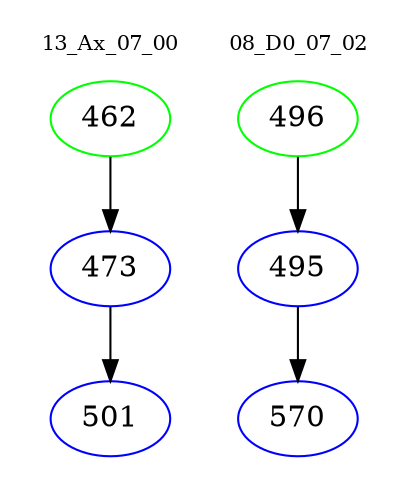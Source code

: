 digraph{
subgraph cluster_0 {
color = white
label = "13_Ax_07_00";
fontsize=10;
T0_462 [label="462", color="green"]
T0_462 -> T0_473 [color="black"]
T0_473 [label="473", color="blue"]
T0_473 -> T0_501 [color="black"]
T0_501 [label="501", color="blue"]
}
subgraph cluster_1 {
color = white
label = "08_D0_07_02";
fontsize=10;
T1_496 [label="496", color="green"]
T1_496 -> T1_495 [color="black"]
T1_495 [label="495", color="blue"]
T1_495 -> T1_570 [color="black"]
T1_570 [label="570", color="blue"]
}
}
